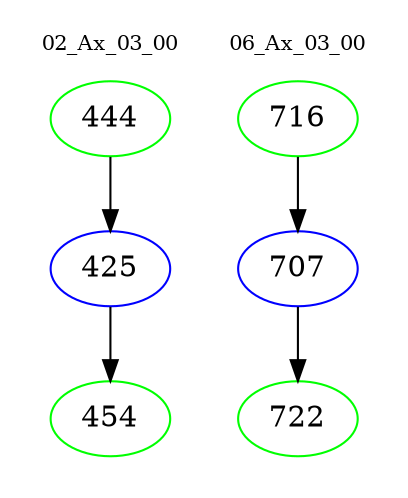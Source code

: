 digraph{
subgraph cluster_0 {
color = white
label = "02_Ax_03_00";
fontsize=10;
T0_444 [label="444", color="green"]
T0_444 -> T0_425 [color="black"]
T0_425 [label="425", color="blue"]
T0_425 -> T0_454 [color="black"]
T0_454 [label="454", color="green"]
}
subgraph cluster_1 {
color = white
label = "06_Ax_03_00";
fontsize=10;
T1_716 [label="716", color="green"]
T1_716 -> T1_707 [color="black"]
T1_707 [label="707", color="blue"]
T1_707 -> T1_722 [color="black"]
T1_722 [label="722", color="green"]
}
}

